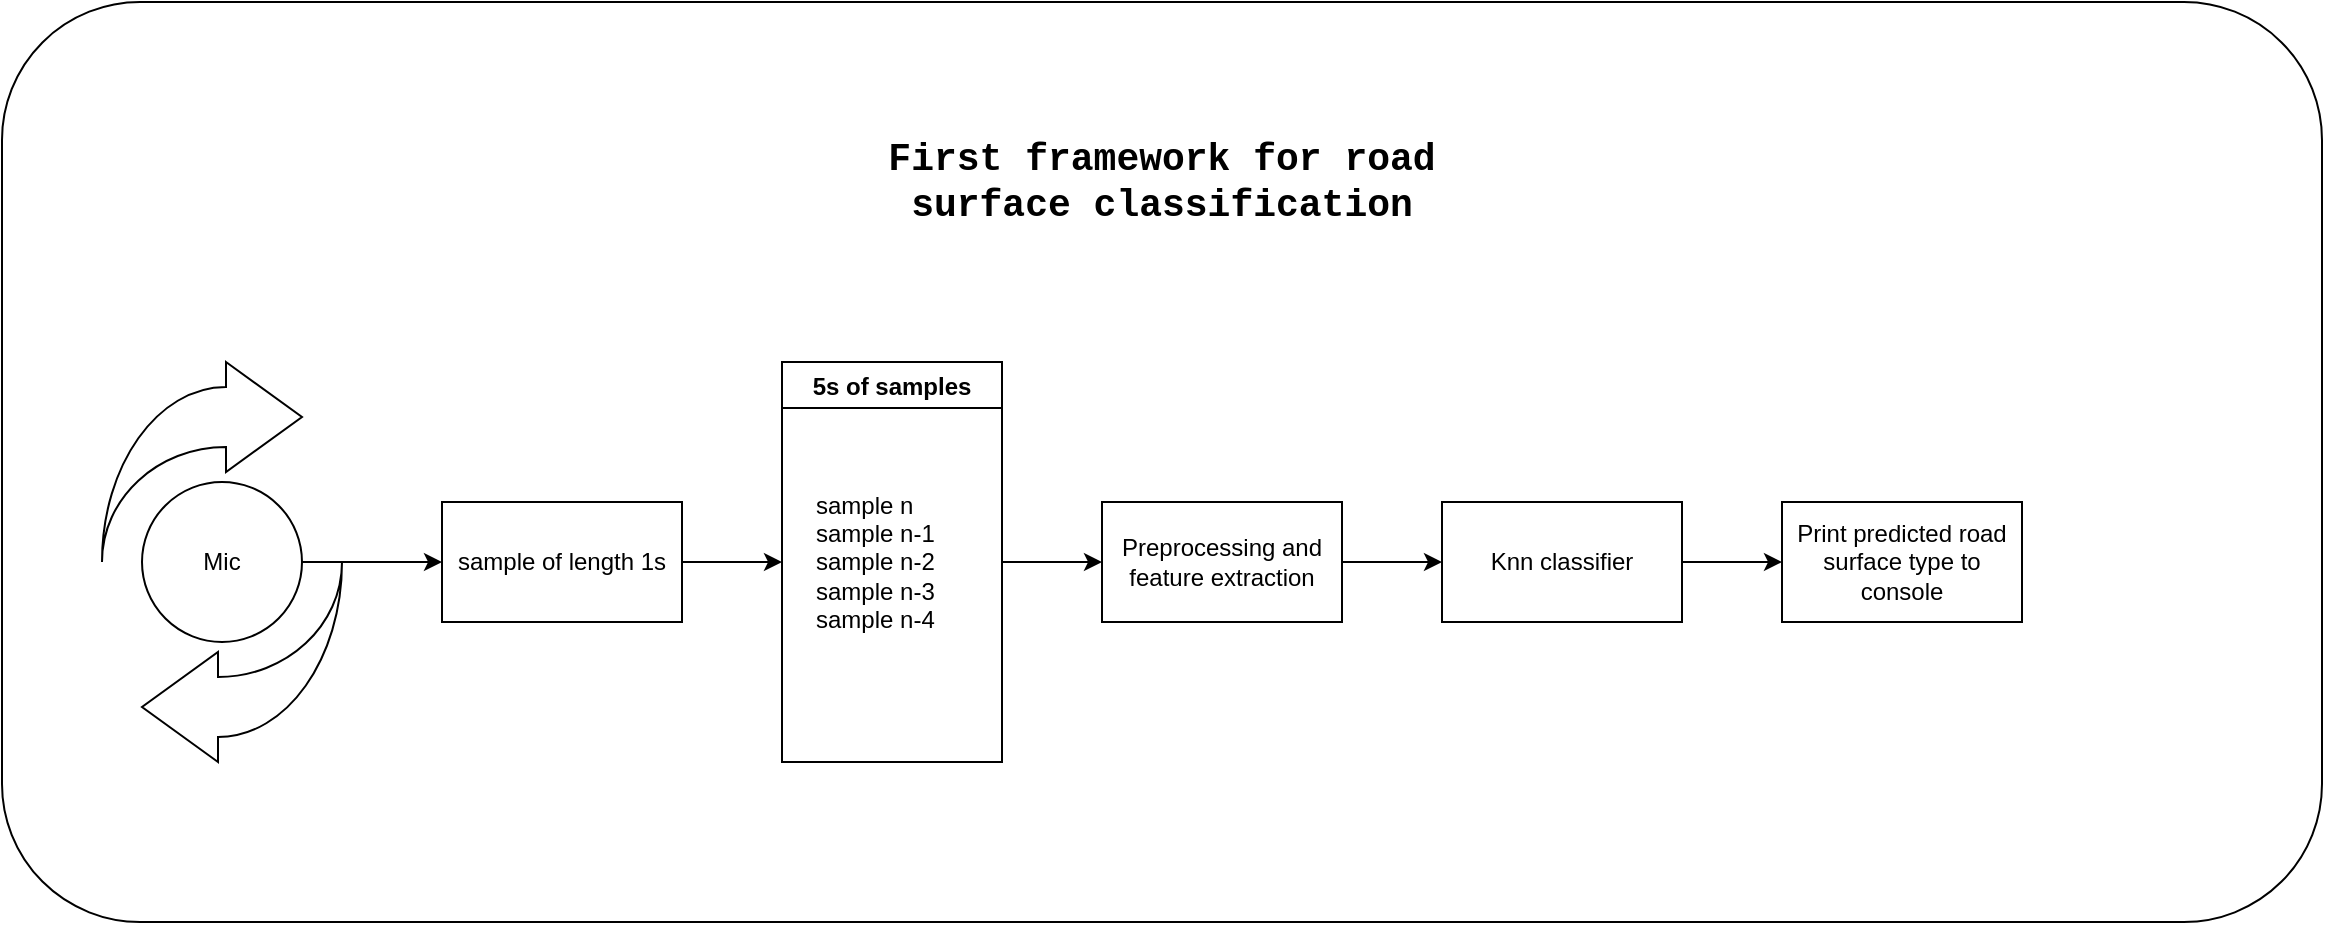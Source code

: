 <mxfile version="15.9.4" type="device"><diagram id="WTSdNsXwJkpX-7JOwBwZ" name="Page-1"><mxGraphModel dx="2000" dy="1152" grid="1" gridSize="10" guides="1" tooltips="1" connect="1" arrows="1" fold="1" page="1" pageScale="1" pageWidth="827" pageHeight="1169" math="0" shadow="0"><root><mxCell id="0"/><mxCell id="1" parent="0"/><mxCell id="iPRxN6x2VJSCBEr-jSF4-21" value="" style="rounded=1;whiteSpace=wrap;html=1;" vertex="1" parent="1"><mxGeometry x="40" y="150" width="1160" height="460" as="geometry"/></mxCell><mxCell id="iPRxN6x2VJSCBEr-jSF4-9" style="edgeStyle=orthogonalEdgeStyle;rounded=0;orthogonalLoop=1;jettySize=auto;html=1;exitX=1;exitY=0.5;exitDx=0;exitDy=0;entryX=0;entryY=0.5;entryDx=0;entryDy=0;" edge="1" parent="1" source="iPRxN6x2VJSCBEr-jSF4-1" target="iPRxN6x2VJSCBEr-jSF4-8"><mxGeometry relative="1" as="geometry"/></mxCell><mxCell id="iPRxN6x2VJSCBEr-jSF4-1" value="Mic" style="ellipse;whiteSpace=wrap;html=1;aspect=fixed;" vertex="1" parent="1"><mxGeometry x="110" y="390" width="80" height="80" as="geometry"/></mxCell><mxCell id="iPRxN6x2VJSCBEr-jSF4-4" value="" style="html=1;shadow=0;dashed=0;align=center;verticalAlign=middle;shape=mxgraph.arrows2.jumpInArrow;dy=15;dx=38;arrowHead=55;" vertex="1" parent="1"><mxGeometry x="90" y="330" width="100" height="100" as="geometry"/></mxCell><mxCell id="iPRxN6x2VJSCBEr-jSF4-5" value="" style="html=1;shadow=0;dashed=0;align=center;verticalAlign=middle;shape=mxgraph.arrows2.jumpInArrow;dy=15;dx=38;arrowHead=55;rotation=-180;" vertex="1" parent="1"><mxGeometry x="110" y="430" width="100" height="100" as="geometry"/></mxCell><mxCell id="iPRxN6x2VJSCBEr-jSF4-15" style="edgeStyle=orthogonalEdgeStyle;rounded=0;orthogonalLoop=1;jettySize=auto;html=1;exitX=1;exitY=0.5;exitDx=0;exitDy=0;entryX=0;entryY=0.5;entryDx=0;entryDy=0;" edge="1" parent="1" source="iPRxN6x2VJSCBEr-jSF4-6" target="iPRxN6x2VJSCBEr-jSF4-14"><mxGeometry relative="1" as="geometry"/></mxCell><mxCell id="iPRxN6x2VJSCBEr-jSF4-6" value="5s of samples" style="swimlane;" vertex="1" parent="1"><mxGeometry x="430" y="330" width="110" height="200" as="geometry"/></mxCell><mxCell id="iPRxN6x2VJSCBEr-jSF4-11" value="&lt;div align=&quot;left&quot;&gt;sample n&lt;/div&gt;&lt;div align=&quot;left&quot;&gt;sample n-1&lt;/div&gt;&lt;div align=&quot;left&quot;&gt;sample n-2&lt;/div&gt;&lt;div align=&quot;left&quot;&gt;sample n-3&lt;/div&gt;&lt;div align=&quot;left&quot;&gt;sample n-4&lt;/div&gt;" style="text;html=1;align=left;verticalAlign=middle;resizable=0;points=[];autosize=1;strokeColor=none;fillColor=none;" vertex="1" parent="iPRxN6x2VJSCBEr-jSF4-6"><mxGeometry x="15" y="60" width="80" height="80" as="geometry"/></mxCell><mxCell id="iPRxN6x2VJSCBEr-jSF4-10" style="edgeStyle=orthogonalEdgeStyle;rounded=0;orthogonalLoop=1;jettySize=auto;html=1;entryX=0;entryY=0.5;entryDx=0;entryDy=0;" edge="1" parent="1" source="iPRxN6x2VJSCBEr-jSF4-8" target="iPRxN6x2VJSCBEr-jSF4-6"><mxGeometry relative="1" as="geometry"/></mxCell><mxCell id="iPRxN6x2VJSCBEr-jSF4-8" value="sample of length 1s" style="rounded=0;whiteSpace=wrap;html=1;" vertex="1" parent="1"><mxGeometry x="260" y="400" width="120" height="60" as="geometry"/></mxCell><mxCell id="iPRxN6x2VJSCBEr-jSF4-17" style="edgeStyle=orthogonalEdgeStyle;rounded=0;orthogonalLoop=1;jettySize=auto;html=1;entryX=0;entryY=0.5;entryDx=0;entryDy=0;" edge="1" parent="1" source="iPRxN6x2VJSCBEr-jSF4-14" target="iPRxN6x2VJSCBEr-jSF4-16"><mxGeometry relative="1" as="geometry"/></mxCell><mxCell id="iPRxN6x2VJSCBEr-jSF4-14" value="Preprocessing and feature extraction" style="rounded=0;whiteSpace=wrap;html=1;" vertex="1" parent="1"><mxGeometry x="590" y="400" width="120" height="60" as="geometry"/></mxCell><mxCell id="iPRxN6x2VJSCBEr-jSF4-19" style="edgeStyle=orthogonalEdgeStyle;rounded=0;orthogonalLoop=1;jettySize=auto;html=1;entryX=0;entryY=0.5;entryDx=0;entryDy=0;" edge="1" parent="1" source="iPRxN6x2VJSCBEr-jSF4-16" target="iPRxN6x2VJSCBEr-jSF4-18"><mxGeometry relative="1" as="geometry"/></mxCell><mxCell id="iPRxN6x2VJSCBEr-jSF4-16" value="Knn classifier" style="whiteSpace=wrap;html=1;" vertex="1" parent="1"><mxGeometry x="760" y="400" width="120" height="60" as="geometry"/></mxCell><mxCell id="iPRxN6x2VJSCBEr-jSF4-18" value="Print predicted road surface type to console" style="rounded=0;whiteSpace=wrap;html=1;" vertex="1" parent="1"><mxGeometry x="930" y="400" width="120" height="60" as="geometry"/></mxCell><mxCell id="iPRxN6x2VJSCBEr-jSF4-22" value="&lt;font face=&quot;Courier New&quot;&gt;&lt;b&gt;&lt;font style=&quot;font-size: 19px&quot;&gt;First framework for road surface classification&lt;/font&gt;&lt;/b&gt;&lt;/font&gt;" style="text;html=1;strokeColor=none;fillColor=none;align=center;verticalAlign=middle;whiteSpace=wrap;rounded=0;" vertex="1" parent="1"><mxGeometry x="445" y="200" width="350" height="80" as="geometry"/></mxCell></root></mxGraphModel></diagram></mxfile>